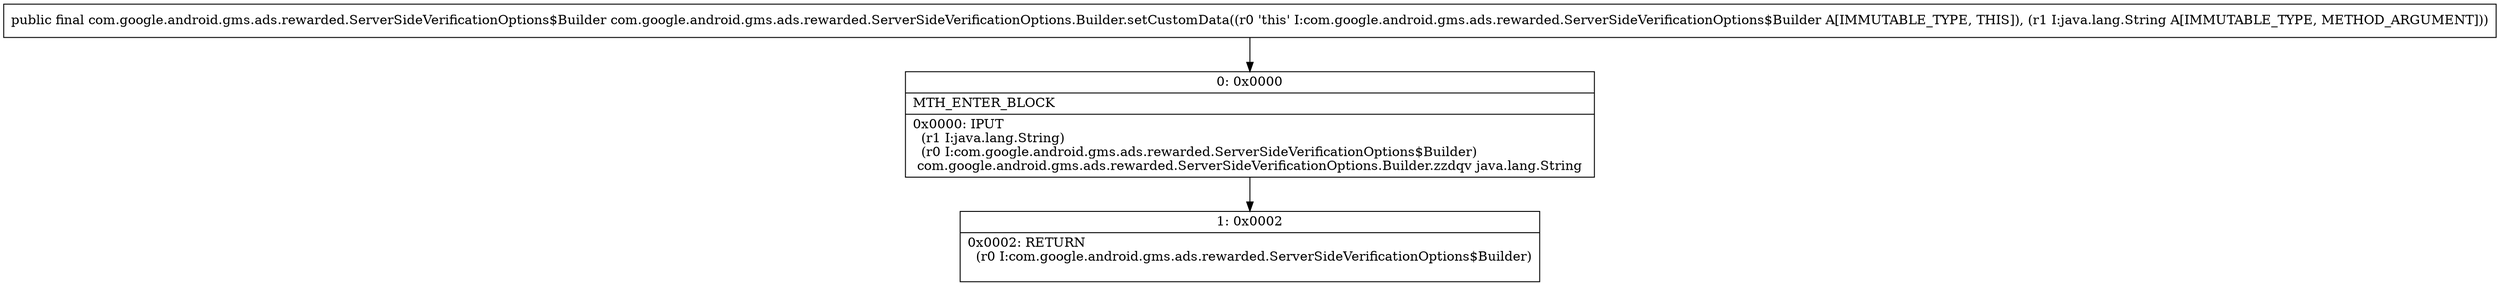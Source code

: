 digraph "CFG forcom.google.android.gms.ads.rewarded.ServerSideVerificationOptions.Builder.setCustomData(Ljava\/lang\/String;)Lcom\/google\/android\/gms\/ads\/rewarded\/ServerSideVerificationOptions$Builder;" {
Node_0 [shape=record,label="{0\:\ 0x0000|MTH_ENTER_BLOCK\l|0x0000: IPUT  \l  (r1 I:java.lang.String)\l  (r0 I:com.google.android.gms.ads.rewarded.ServerSideVerificationOptions$Builder)\l com.google.android.gms.ads.rewarded.ServerSideVerificationOptions.Builder.zzdqv java.lang.String \l}"];
Node_1 [shape=record,label="{1\:\ 0x0002|0x0002: RETURN  \l  (r0 I:com.google.android.gms.ads.rewarded.ServerSideVerificationOptions$Builder)\l \l}"];
MethodNode[shape=record,label="{public final com.google.android.gms.ads.rewarded.ServerSideVerificationOptions$Builder com.google.android.gms.ads.rewarded.ServerSideVerificationOptions.Builder.setCustomData((r0 'this' I:com.google.android.gms.ads.rewarded.ServerSideVerificationOptions$Builder A[IMMUTABLE_TYPE, THIS]), (r1 I:java.lang.String A[IMMUTABLE_TYPE, METHOD_ARGUMENT])) }"];
MethodNode -> Node_0;
Node_0 -> Node_1;
}

